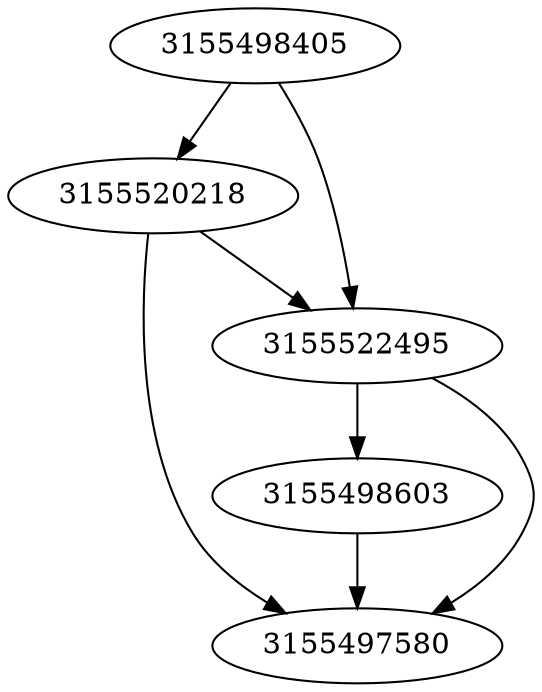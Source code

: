 strict digraph  {
3155498405;
3155498603;
3155497580;
3155520218;
3155522495;
3155498405 -> 3155522495;
3155498405 -> 3155520218;
3155498603 -> 3155497580;
3155520218 -> 3155522495;
3155520218 -> 3155497580;
3155522495 -> 3155497580;
3155522495 -> 3155498603;
}
